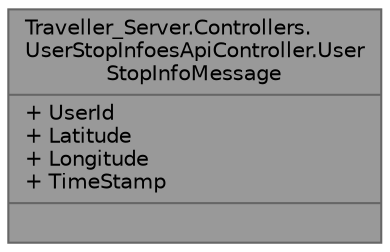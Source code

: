 digraph "Traveller_Server.Controllers.UserStopInfoesApiController.UserStopInfoMessage"
{
 // LATEX_PDF_SIZE
  bgcolor="transparent";
  edge [fontname=Helvetica,fontsize=10,labelfontname=Helvetica,labelfontsize=10];
  node [fontname=Helvetica,fontsize=10,shape=box,height=0.2,width=0.4];
  Node1 [shape=record,label="{Traveller_Server.Controllers.\lUserStopInfoesApiController.User\lStopInfoMessage\n|+ UserId\l+ Latitude\l+ Longitude\l+ TimeStamp\l|}",height=0.2,width=0.4,color="gray40", fillcolor="grey60", style="filled", fontcolor="black",tooltip="User stop info message class, used as an interface between front-end and back-end."];
}
